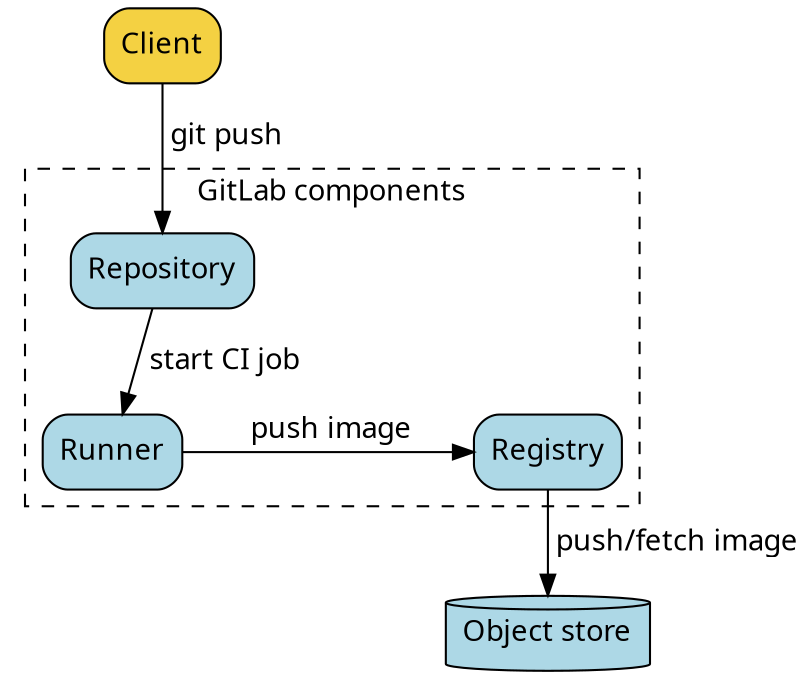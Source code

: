 strict digraph architecture {
  compound=true;
  newrank=true;

  graph [fontname="Raleway", nodesep="0.8"];
  node [shape="rect", style="filled,rounded", fontname="Raleway"];
  edge [fontname="Raleway"]

  Client [fillcolor="#f4d142"]
  Storage [fillcolor="lightblue", label="Object store", shape="cylinder"]

  subgraph cluster_gitlab {
    label="GitLab components"
    style="dashed";
    Repository [fillcolor="lightblue"]
    Runner [fillcolor="lightblue"]
    Registry [fillcolor="lightblue"]

    Repository -> Runner [label=" start CI job"]
    Runner -> Registry [label=" push image"]
    {rank=same; Runner, Registry};
  }

  Client -> Repository [label=" git push"]
  Registry -> Storage [label=" push/fetch image"]

}
